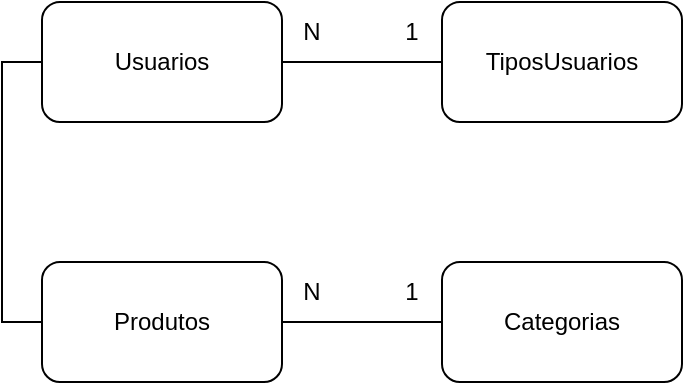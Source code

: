 <mxfile version="12.2.7" type="device" pages="2"><diagram id="gkvvZNOXGmY73ycj4h-i" name="Conceitual"><mxGraphModel dx="553" dy="722" grid="1" gridSize="10" guides="1" tooltips="1" connect="1" arrows="1" fold="1" page="1" pageScale="1" pageWidth="1169" pageHeight="827" math="0" shadow="0"><root><mxCell id="0"/><mxCell id="1" parent="0"/><mxCell id="eUnC8bXpxQ3xU0sefMr8-3" value="" style="edgeStyle=orthogonalEdgeStyle;rounded=0;orthogonalLoop=1;jettySize=auto;html=1;endArrow=none;endFill=0;" edge="1" parent="1" source="eUnC8bXpxQ3xU0sefMr8-1" target="eUnC8bXpxQ3xU0sefMr8-2"><mxGeometry relative="1" as="geometry"/></mxCell><mxCell id="eUnC8bXpxQ3xU0sefMr8-1" value="Usuarios" style="rounded=1;whiteSpace=wrap;html=1;" vertex="1" parent="1"><mxGeometry x="110" y="180" width="120" height="60" as="geometry"/></mxCell><mxCell id="eUnC8bXpxQ3xU0sefMr8-2" value="TiposUsuarios" style="rounded=1;whiteSpace=wrap;html=1;" vertex="1" parent="1"><mxGeometry x="310" y="180" width="120" height="60" as="geometry"/></mxCell><mxCell id="eUnC8bXpxQ3xU0sefMr8-4" value="N" style="text;html=1;strokeColor=none;fillColor=none;align=center;verticalAlign=middle;whiteSpace=wrap;rounded=0;" vertex="1" parent="1"><mxGeometry x="230" y="180" width="30" height="30" as="geometry"/></mxCell><mxCell id="eUnC8bXpxQ3xU0sefMr8-5" value="1" style="text;html=1;strokeColor=none;fillColor=none;align=center;verticalAlign=middle;whiteSpace=wrap;rounded=0;" vertex="1" parent="1"><mxGeometry x="280" y="180" width="30" height="30" as="geometry"/></mxCell><mxCell id="eUnC8bXpxQ3xU0sefMr8-8" style="edgeStyle=orthogonalEdgeStyle;rounded=0;orthogonalLoop=1;jettySize=auto;html=1;entryX=0;entryY=0.5;entryDx=0;entryDy=0;endArrow=none;endFill=0;" edge="1" parent="1" source="eUnC8bXpxQ3xU0sefMr8-6" target="eUnC8bXpxQ3xU0sefMr8-7"><mxGeometry relative="1" as="geometry"/></mxCell><mxCell id="eUnC8bXpxQ3xU0sefMr8-11" style="edgeStyle=orthogonalEdgeStyle;rounded=0;orthogonalLoop=1;jettySize=auto;html=1;entryX=0;entryY=0.5;entryDx=0;entryDy=0;endArrow=none;endFill=0;exitX=0;exitY=0.5;exitDx=0;exitDy=0;" edge="1" parent="1" source="eUnC8bXpxQ3xU0sefMr8-6" target="eUnC8bXpxQ3xU0sefMr8-1"><mxGeometry relative="1" as="geometry"/></mxCell><mxCell id="eUnC8bXpxQ3xU0sefMr8-6" value="Produtos" style="rounded=1;whiteSpace=wrap;html=1;" vertex="1" parent="1"><mxGeometry x="110" y="310" width="120" height="60" as="geometry"/></mxCell><mxCell id="eUnC8bXpxQ3xU0sefMr8-7" value="Categorias" style="rounded=1;whiteSpace=wrap;html=1;" vertex="1" parent="1"><mxGeometry x="310" y="310" width="120" height="60" as="geometry"/></mxCell><mxCell id="eUnC8bXpxQ3xU0sefMr8-9" value="1" style="text;html=1;strokeColor=none;fillColor=none;align=center;verticalAlign=middle;whiteSpace=wrap;rounded=0;" vertex="1" parent="1"><mxGeometry x="280" y="310" width="30" height="30" as="geometry"/></mxCell><mxCell id="eUnC8bXpxQ3xU0sefMr8-10" value="N" style="text;html=1;strokeColor=none;fillColor=none;align=center;verticalAlign=middle;whiteSpace=wrap;rounded=0;" vertex="1" parent="1"><mxGeometry x="230" y="310" width="30" height="30" as="geometry"/></mxCell></root></mxGraphModel></diagram><diagram id="lbpGKpoTmZwvWVoXrkgn" name="Logico"><mxGraphModel dx="651" dy="849" grid="1" gridSize="10" guides="1" tooltips="1" connect="1" arrows="1" fold="1" page="1" pageScale="1" pageWidth="1169" pageHeight="827" math="0" shadow="0"><root><mxCell id="xLoulZhrpov2qcj0Txcv-0"/><mxCell id="xLoulZhrpov2qcj0Txcv-1" parent="xLoulZhrpov2qcj0Txcv-0"/><mxCell id="d2nTzxvXM_nocXRHZVa8-0" value="TiposUsuarios" style="swimlane;fontStyle=0;childLayout=stackLayout;horizontal=1;startSize=26;fillColor=#e0e0e0;horizontalStack=0;resizeParent=1;resizeParentMax=0;resizeLast=0;collapsible=1;marginBottom=0;swimlaneFillColor=#ffffff;align=center;fontSize=14;" vertex="1" parent="xLoulZhrpov2qcj0Txcv-1"><mxGeometry x="40" y="170" width="190" height="92" as="geometry"/></mxCell><mxCell id="d2nTzxvXM_nocXRHZVa8-1" value="TipoUsuarioId: integer" style="shape=partialRectangle;top=0;left=0;right=0;bottom=1;align=left;verticalAlign=middle;fillColor=none;spacingLeft=34;spacingRight=4;overflow=hidden;rotatable=0;points=[[0,0.5],[1,0.5]];portConstraint=eastwest;dropTarget=0;fontStyle=5;fontSize=12;" vertex="1" parent="d2nTzxvXM_nocXRHZVa8-0"><mxGeometry y="26" width="190" height="30" as="geometry"/></mxCell><mxCell id="d2nTzxvXM_nocXRHZVa8-2" value="PK" style="shape=partialRectangle;top=0;left=0;bottom=0;fillColor=none;align=left;verticalAlign=middle;spacingLeft=4;spacingRight=4;overflow=hidden;rotatable=0;points=[];portConstraint=eastwest;part=1;fontSize=12;" vertex="1" connectable="0" parent="d2nTzxvXM_nocXRHZVa8-1"><mxGeometry width="30" height="30" as="geometry"/></mxCell><mxCell id="d2nTzxvXM_nocXRHZVa8-3" value="Descricao: string" style="shape=partialRectangle;top=0;left=0;right=0;bottom=0;align=left;verticalAlign=top;fillColor=none;spacingLeft=34;spacingRight=4;overflow=hidden;rotatable=0;points=[[0,0.5],[1,0.5]];portConstraint=eastwest;dropTarget=0;fontSize=12;" vertex="1" parent="d2nTzxvXM_nocXRHZVa8-0"><mxGeometry y="56" width="190" height="26" as="geometry"/></mxCell><mxCell id="d2nTzxvXM_nocXRHZVa8-4" value="" style="shape=partialRectangle;top=0;left=0;bottom=0;fillColor=none;align=left;verticalAlign=top;spacingLeft=4;spacingRight=4;overflow=hidden;rotatable=0;points=[];portConstraint=eastwest;part=1;fontSize=12;" vertex="1" connectable="0" parent="d2nTzxvXM_nocXRHZVa8-3"><mxGeometry width="30" height="26" as="geometry"/></mxCell><mxCell id="d2nTzxvXM_nocXRHZVa8-9" value="" style="shape=partialRectangle;top=0;left=0;right=0;bottom=0;align=left;verticalAlign=top;fillColor=none;spacingLeft=34;spacingRight=4;overflow=hidden;rotatable=0;points=[[0,0.5],[1,0.5]];portConstraint=eastwest;dropTarget=0;fontSize=12;" vertex="1" parent="d2nTzxvXM_nocXRHZVa8-0"><mxGeometry y="82" width="190" height="10" as="geometry"/></mxCell><mxCell id="d2nTzxvXM_nocXRHZVa8-10" value="" style="shape=partialRectangle;top=0;left=0;bottom=0;fillColor=none;align=left;verticalAlign=top;spacingLeft=4;spacingRight=4;overflow=hidden;rotatable=0;points=[];portConstraint=eastwest;part=1;fontSize=12;" vertex="1" connectable="0" parent="d2nTzxvXM_nocXRHZVa8-9"><mxGeometry width="30" height="10" as="geometry"/></mxCell><mxCell id="d2nTzxvXM_nocXRHZVa8-11" value="Usuarios" style="swimlane;fontStyle=0;childLayout=stackLayout;horizontal=1;startSize=26;fillColor=#e0e0e0;horizontalStack=0;resizeParent=1;resizeParentMax=0;resizeLast=0;collapsible=1;marginBottom=0;swimlaneFillColor=#ffffff;align=center;fontSize=14;" vertex="1" parent="xLoulZhrpov2qcj0Txcv-1"><mxGeometry x="310" y="170" width="160" height="170" as="geometry"/></mxCell><mxCell id="d2nTzxvXM_nocXRHZVa8-12" value="UsuarioId: integer" style="shape=partialRectangle;top=0;left=0;right=0;bottom=1;align=left;verticalAlign=middle;fillColor=none;spacingLeft=34;spacingRight=4;overflow=hidden;rotatable=0;points=[[0,0.5],[1,0.5]];portConstraint=eastwest;dropTarget=0;fontStyle=5;fontSize=12;" vertex="1" parent="d2nTzxvXM_nocXRHZVa8-11"><mxGeometry y="26" width="160" height="30" as="geometry"/></mxCell><mxCell id="d2nTzxvXM_nocXRHZVa8-13" value="PK" style="shape=partialRectangle;top=0;left=0;bottom=0;fillColor=none;align=left;verticalAlign=middle;spacingLeft=4;spacingRight=4;overflow=hidden;rotatable=0;points=[];portConstraint=eastwest;part=1;fontSize=12;" vertex="1" connectable="0" parent="d2nTzxvXM_nocXRHZVa8-12"><mxGeometry width="30" height="30" as="geometry"/></mxCell><mxCell id="d2nTzxvXM_nocXRHZVa8-14" value="Email: string" style="shape=partialRectangle;top=0;left=0;right=0;bottom=0;align=left;verticalAlign=top;fillColor=none;spacingLeft=34;spacingRight=4;overflow=hidden;rotatable=0;points=[[0,0.5],[1,0.5]];portConstraint=eastwest;dropTarget=0;fontSize=12;" vertex="1" parent="d2nTzxvXM_nocXRHZVa8-11"><mxGeometry y="56" width="160" height="26" as="geometry"/></mxCell><mxCell id="d2nTzxvXM_nocXRHZVa8-15" value="" style="shape=partialRectangle;top=0;left=0;bottom=0;fillColor=none;align=left;verticalAlign=top;spacingLeft=4;spacingRight=4;overflow=hidden;rotatable=0;points=[];portConstraint=eastwest;part=1;fontSize=12;" vertex="1" connectable="0" parent="d2nTzxvXM_nocXRHZVa8-14"><mxGeometry width="30" height="26" as="geometry"/></mxCell><mxCell id="d2nTzxvXM_nocXRHZVa8-16" value="Senha: string" style="shape=partialRectangle;top=0;left=0;right=0;bottom=0;align=left;verticalAlign=top;fillColor=none;spacingLeft=34;spacingRight=4;overflow=hidden;rotatable=0;points=[[0,0.5],[1,0.5]];portConstraint=eastwest;dropTarget=0;fontSize=12;" vertex="1" parent="d2nTzxvXM_nocXRHZVa8-11"><mxGeometry y="82" width="160" height="26" as="geometry"/></mxCell><mxCell id="d2nTzxvXM_nocXRHZVa8-17" value="" style="shape=partialRectangle;top=0;left=0;bottom=0;fillColor=none;align=left;verticalAlign=top;spacingLeft=4;spacingRight=4;overflow=hidden;rotatable=0;points=[];portConstraint=eastwest;part=1;fontSize=12;" vertex="1" connectable="0" parent="d2nTzxvXM_nocXRHZVa8-16"><mxGeometry width="30" height="26" as="geometry"/></mxCell><mxCell id="d2nTzxvXM_nocXRHZVa8-18" value="Nome: string" style="shape=partialRectangle;top=0;left=0;right=0;bottom=0;align=left;verticalAlign=top;fillColor=none;spacingLeft=34;spacingRight=4;overflow=hidden;rotatable=0;points=[[0,0.5],[1,0.5]];portConstraint=eastwest;dropTarget=0;fontSize=12;" vertex="1" parent="d2nTzxvXM_nocXRHZVa8-11"><mxGeometry y="108" width="160" height="26" as="geometry"/></mxCell><mxCell id="d2nTzxvXM_nocXRHZVa8-19" value="" style="shape=partialRectangle;top=0;left=0;bottom=0;fillColor=none;align=left;verticalAlign=top;spacingLeft=4;spacingRight=4;overflow=hidden;rotatable=0;points=[];portConstraint=eastwest;part=1;fontSize=12;" vertex="1" connectable="0" parent="d2nTzxvXM_nocXRHZVa8-18"><mxGeometry width="30" height="26" as="geometry"/></mxCell><mxCell id="d2nTzxvXM_nocXRHZVa8-22" value="TipoUsuarioId: integer" style="shape=partialRectangle;top=0;left=0;right=0;bottom=0;align=left;verticalAlign=top;fillColor=none;spacingLeft=34;spacingRight=4;overflow=hidden;rotatable=0;points=[[0,0.5],[1,0.5]];portConstraint=eastwest;dropTarget=0;fontSize=12;" vertex="1" parent="d2nTzxvXM_nocXRHZVa8-11"><mxGeometry y="134" width="160" height="26" as="geometry"/></mxCell><mxCell id="d2nTzxvXM_nocXRHZVa8-23" value="FK" style="shape=partialRectangle;top=0;left=0;bottom=0;fillColor=none;align=left;verticalAlign=top;spacingLeft=4;spacingRight=4;overflow=hidden;rotatable=0;points=[];portConstraint=eastwest;part=1;fontSize=12;" vertex="1" connectable="0" parent="d2nTzxvXM_nocXRHZVa8-22"><mxGeometry width="30" height="26" as="geometry"/></mxCell><mxCell id="d2nTzxvXM_nocXRHZVa8-20" value="" style="shape=partialRectangle;top=0;left=0;right=0;bottom=0;align=left;verticalAlign=top;fillColor=none;spacingLeft=34;spacingRight=4;overflow=hidden;rotatable=0;points=[[0,0.5],[1,0.5]];portConstraint=eastwest;dropTarget=0;fontSize=12;" vertex="1" parent="d2nTzxvXM_nocXRHZVa8-11"><mxGeometry y="160" width="160" height="10" as="geometry"/></mxCell><mxCell id="d2nTzxvXM_nocXRHZVa8-21" value="" style="shape=partialRectangle;top=0;left=0;bottom=0;fillColor=none;align=left;verticalAlign=top;spacingLeft=4;spacingRight=4;overflow=hidden;rotatable=0;points=[];portConstraint=eastwest;part=1;fontSize=12;" vertex="1" connectable="0" parent="d2nTzxvXM_nocXRHZVa8-20"><mxGeometry width="30" height="10" as="geometry"/></mxCell><mxCell id="d2nTzxvXM_nocXRHZVa8-24" value="" style="edgeStyle=entityRelationEdgeStyle;fontSize=12;html=1;endArrow=ERoneToMany;entryX=0;entryY=0.5;entryDx=0;entryDy=0;" edge="1" parent="xLoulZhrpov2qcj0Txcv-1" source="d2nTzxvXM_nocXRHZVa8-3" target="d2nTzxvXM_nocXRHZVa8-22"><mxGeometry width="100" height="100" relative="1" as="geometry"><mxPoint x="200" y="490" as="sourcePoint"/><mxPoint x="300" y="390" as="targetPoint"/></mxGeometry></mxCell><mxCell id="d2nTzxvXM_nocXRHZVa8-36" value="Categorias" style="swimlane;fontStyle=0;childLayout=stackLayout;horizontal=1;startSize=26;fillColor=#e0e0e0;horizontalStack=0;resizeParent=1;resizeParentMax=0;resizeLast=0;collapsible=1;marginBottom=0;swimlaneFillColor=#ffffff;align=center;fontSize=14;" vertex="1" parent="xLoulZhrpov2qcj0Txcv-1"><mxGeometry x="40" y="450" width="190" height="92" as="geometry"/></mxCell><mxCell id="d2nTzxvXM_nocXRHZVa8-37" value="CategoriaId: integer" style="shape=partialRectangle;top=0;left=0;right=0;bottom=1;align=left;verticalAlign=middle;fillColor=none;spacingLeft=34;spacingRight=4;overflow=hidden;rotatable=0;points=[[0,0.5],[1,0.5]];portConstraint=eastwest;dropTarget=0;fontStyle=5;fontSize=12;" vertex="1" parent="d2nTzxvXM_nocXRHZVa8-36"><mxGeometry y="26" width="190" height="30" as="geometry"/></mxCell><mxCell id="d2nTzxvXM_nocXRHZVa8-38" value="PK" style="shape=partialRectangle;top=0;left=0;bottom=0;fillColor=none;align=left;verticalAlign=middle;spacingLeft=4;spacingRight=4;overflow=hidden;rotatable=0;points=[];portConstraint=eastwest;part=1;fontSize=12;" vertex="1" connectable="0" parent="d2nTzxvXM_nocXRHZVa8-37"><mxGeometry width="30" height="30" as="geometry"/></mxCell><mxCell id="d2nTzxvXM_nocXRHZVa8-39" value="Nome: string" style="shape=partialRectangle;top=0;left=0;right=0;bottom=0;align=left;verticalAlign=top;fillColor=none;spacingLeft=34;spacingRight=4;overflow=hidden;rotatable=0;points=[[0,0.5],[1,0.5]];portConstraint=eastwest;dropTarget=0;fontSize=12;" vertex="1" parent="d2nTzxvXM_nocXRHZVa8-36"><mxGeometry y="56" width="190" height="26" as="geometry"/></mxCell><mxCell id="d2nTzxvXM_nocXRHZVa8-40" value="" style="shape=partialRectangle;top=0;left=0;bottom=0;fillColor=none;align=left;verticalAlign=top;spacingLeft=4;spacingRight=4;overflow=hidden;rotatable=0;points=[];portConstraint=eastwest;part=1;fontSize=12;" vertex="1" connectable="0" parent="d2nTzxvXM_nocXRHZVa8-39"><mxGeometry width="30" height="26" as="geometry"/></mxCell><mxCell id="d2nTzxvXM_nocXRHZVa8-41" value="" style="shape=partialRectangle;top=0;left=0;right=0;bottom=0;align=left;verticalAlign=top;fillColor=none;spacingLeft=34;spacingRight=4;overflow=hidden;rotatable=0;points=[[0,0.5],[1,0.5]];portConstraint=eastwest;dropTarget=0;fontSize=12;" vertex="1" parent="d2nTzxvXM_nocXRHZVa8-36"><mxGeometry y="82" width="190" height="10" as="geometry"/></mxCell><mxCell id="d2nTzxvXM_nocXRHZVa8-42" value="" style="shape=partialRectangle;top=0;left=0;bottom=0;fillColor=none;align=left;verticalAlign=top;spacingLeft=4;spacingRight=4;overflow=hidden;rotatable=0;points=[];portConstraint=eastwest;part=1;fontSize=12;" vertex="1" connectable="0" parent="d2nTzxvXM_nocXRHZVa8-41"><mxGeometry width="30" height="10" as="geometry"/></mxCell><mxCell id="d2nTzxvXM_nocXRHZVa8-45" value="Produtos" style="swimlane;fontStyle=0;childLayout=stackLayout;horizontal=1;startSize=26;fillColor=#e0e0e0;horizontalStack=0;resizeParent=1;resizeParentMax=0;resizeLast=0;collapsible=1;marginBottom=0;swimlaneFillColor=#ffffff;align=center;fontSize=14;" vertex="1" parent="xLoulZhrpov2qcj0Txcv-1"><mxGeometry x="310" y="450" width="160" height="170" as="geometry"/></mxCell><mxCell id="d2nTzxvXM_nocXRHZVa8-46" value="ProdutoId: integer" style="shape=partialRectangle;top=0;left=0;right=0;bottom=1;align=left;verticalAlign=middle;fillColor=none;spacingLeft=34;spacingRight=4;overflow=hidden;rotatable=0;points=[[0,0.5],[1,0.5]];portConstraint=eastwest;dropTarget=0;fontStyle=5;fontSize=12;" vertex="1" parent="d2nTzxvXM_nocXRHZVa8-45"><mxGeometry y="26" width="160" height="30" as="geometry"/></mxCell><mxCell id="d2nTzxvXM_nocXRHZVa8-47" value="PK" style="shape=partialRectangle;top=0;left=0;bottom=0;fillColor=none;align=left;verticalAlign=middle;spacingLeft=4;spacingRight=4;overflow=hidden;rotatable=0;points=[];portConstraint=eastwest;part=1;fontSize=12;" vertex="1" connectable="0" parent="d2nTzxvXM_nocXRHZVa8-46"><mxGeometry width="30" height="30" as="geometry"/></mxCell><mxCell id="d2nTzxvXM_nocXRHZVa8-48" value="Descricao: string" style="shape=partialRectangle;top=0;left=0;right=0;bottom=0;align=left;verticalAlign=top;fillColor=none;spacingLeft=34;spacingRight=4;overflow=hidden;rotatable=0;points=[[0,0.5],[1,0.5]];portConstraint=eastwest;dropTarget=0;fontSize=12;" vertex="1" parent="d2nTzxvXM_nocXRHZVa8-45"><mxGeometry y="56" width="160" height="26" as="geometry"/></mxCell><mxCell id="d2nTzxvXM_nocXRHZVa8-49" value="" style="shape=partialRectangle;top=0;left=0;bottom=0;fillColor=none;align=left;verticalAlign=top;spacingLeft=4;spacingRight=4;overflow=hidden;rotatable=0;points=[];portConstraint=eastwest;part=1;fontSize=12;" vertex="1" connectable="0" parent="d2nTzxvXM_nocXRHZVa8-48"><mxGeometry width="30" height="26" as="geometry"/></mxCell><mxCell id="d2nTzxvXM_nocXRHZVa8-50" value="Ativo: bit" style="shape=partialRectangle;top=0;left=0;right=0;bottom=0;align=left;verticalAlign=top;fillColor=none;spacingLeft=34;spacingRight=4;overflow=hidden;rotatable=0;points=[[0,0.5],[1,0.5]];portConstraint=eastwest;dropTarget=0;fontSize=12;" vertex="1" parent="d2nTzxvXM_nocXRHZVa8-45"><mxGeometry y="82" width="160" height="26" as="geometry"/></mxCell><mxCell id="d2nTzxvXM_nocXRHZVa8-51" value="" style="shape=partialRectangle;top=0;left=0;bottom=0;fillColor=none;align=left;verticalAlign=top;spacingLeft=4;spacingRight=4;overflow=hidden;rotatable=0;points=[];portConstraint=eastwest;part=1;fontSize=12;" vertex="1" connectable="0" parent="d2nTzxvXM_nocXRHZVa8-50"><mxGeometry width="30" height="26" as="geometry"/></mxCell><mxCell id="d2nTzxvXM_nocXRHZVa8-52" value="Nome: string" style="shape=partialRectangle;top=0;left=0;right=0;bottom=0;align=left;verticalAlign=top;fillColor=none;spacingLeft=34;spacingRight=4;overflow=hidden;rotatable=0;points=[[0,0.5],[1,0.5]];portConstraint=eastwest;dropTarget=0;fontSize=12;" vertex="1" parent="d2nTzxvXM_nocXRHZVa8-45"><mxGeometry y="108" width="160" height="26" as="geometry"/></mxCell><mxCell id="d2nTzxvXM_nocXRHZVa8-53" value="" style="shape=partialRectangle;top=0;left=0;bottom=0;fillColor=none;align=left;verticalAlign=top;spacingLeft=4;spacingRight=4;overflow=hidden;rotatable=0;points=[];portConstraint=eastwest;part=1;fontSize=12;" vertex="1" connectable="0" parent="d2nTzxvXM_nocXRHZVa8-52"><mxGeometry width="30" height="26" as="geometry"/></mxCell><mxCell id="d2nTzxvXM_nocXRHZVa8-54" value="CategoriaId: integer" style="shape=partialRectangle;top=0;left=0;right=0;bottom=0;align=left;verticalAlign=top;fillColor=none;spacingLeft=34;spacingRight=4;overflow=hidden;rotatable=0;points=[[0,0.5],[1,0.5]];portConstraint=eastwest;dropTarget=0;fontSize=12;" vertex="1" parent="d2nTzxvXM_nocXRHZVa8-45"><mxGeometry y="134" width="160" height="26" as="geometry"/></mxCell><mxCell id="d2nTzxvXM_nocXRHZVa8-55" value="FK" style="shape=partialRectangle;top=0;left=0;bottom=0;fillColor=none;align=left;verticalAlign=top;spacingLeft=4;spacingRight=4;overflow=hidden;rotatable=0;points=[];portConstraint=eastwest;part=1;fontSize=12;" vertex="1" connectable="0" parent="d2nTzxvXM_nocXRHZVa8-54"><mxGeometry width="30" height="26" as="geometry"/></mxCell><mxCell id="d2nTzxvXM_nocXRHZVa8-56" value="" style="shape=partialRectangle;top=0;left=0;right=0;bottom=0;align=left;verticalAlign=top;fillColor=none;spacingLeft=34;spacingRight=4;overflow=hidden;rotatable=0;points=[[0,0.5],[1,0.5]];portConstraint=eastwest;dropTarget=0;fontSize=12;" vertex="1" parent="d2nTzxvXM_nocXRHZVa8-45"><mxGeometry y="160" width="160" height="10" as="geometry"/></mxCell><mxCell id="d2nTzxvXM_nocXRHZVa8-57" value="" style="shape=partialRectangle;top=0;left=0;bottom=0;fillColor=none;align=left;verticalAlign=top;spacingLeft=4;spacingRight=4;overflow=hidden;rotatable=0;points=[];portConstraint=eastwest;part=1;fontSize=12;" vertex="1" connectable="0" parent="d2nTzxvXM_nocXRHZVa8-56"><mxGeometry width="30" height="10" as="geometry"/></mxCell><mxCell id="d2nTzxvXM_nocXRHZVa8-58" value="" style="edgeStyle=entityRelationEdgeStyle;fontSize=12;html=1;endArrow=ERoneToMany;entryX=0;entryY=0.5;entryDx=0;entryDy=0;exitX=1;exitY=0.5;exitDx=0;exitDy=0;" edge="1" parent="xLoulZhrpov2qcj0Txcv-1" source="d2nTzxvXM_nocXRHZVa8-41" target="d2nTzxvXM_nocXRHZVa8-54"><mxGeometry width="100" height="100" relative="1" as="geometry"><mxPoint x="180" y="360" as="sourcePoint"/><mxPoint x="260.176" y="437.882" as="targetPoint"/></mxGeometry></mxCell><mxCell id="d2nTzxvXM_nocXRHZVa8-59" value="" style="edgeStyle=entityRelationEdgeStyle;fontSize=12;html=1;endArrow=ERoneToMany;startArrow=ERoneToMany;exitX=1;exitY=0.5;exitDx=0;exitDy=0;" edge="1" parent="xLoulZhrpov2qcj0Txcv-1" source="d2nTzxvXM_nocXRHZVa8-54" target="d2nTzxvXM_nocXRHZVa8-22"><mxGeometry width="100" height="100" relative="1" as="geometry"><mxPoint x="570" y="500" as="sourcePoint"/><mxPoint x="500" y="310" as="targetPoint"/></mxGeometry></mxCell></root></mxGraphModel></diagram></mxfile>